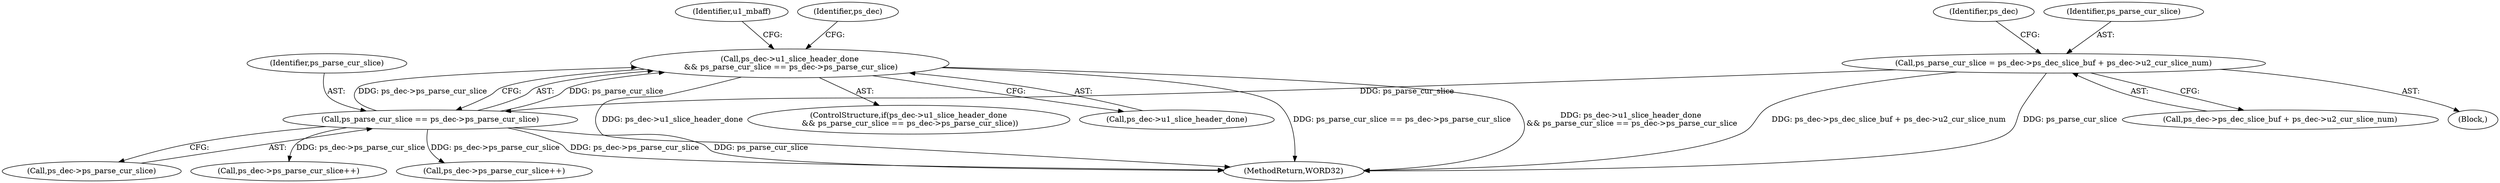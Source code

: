 digraph "0_Android_0b23c81c3dd9ec38f7e6806a3955fed1925541a0_1@pointer" {
"1000528" [label="(Call,ps_dec->u1_slice_header_done\n && ps_parse_cur_slice == ps_dec->ps_parse_cur_slice)"];
"1000532" [label="(Call,ps_parse_cur_slice == ps_dec->ps_parse_cur_slice)"];
"1000518" [label="(Call,ps_parse_cur_slice = ps_dec->ps_dec_slice_buf + ps_dec->u2_cur_slice_num)"];
"1000532" [label="(Call,ps_parse_cur_slice == ps_dec->ps_parse_cur_slice)"];
"1000530" [label="(Identifier,ps_dec)"];
"1000528" [label="(Call,ps_dec->u1_slice_header_done\n && ps_parse_cur_slice == ps_dec->ps_parse_cur_slice)"];
"1000540" [label="(Identifier,u1_mbaff)"];
"1000533" [label="(Identifier,ps_parse_cur_slice)"];
"1000518" [label="(Call,ps_parse_cur_slice = ps_dec->ps_dec_slice_buf + ps_dec->u2_cur_slice_num)"];
"1000801" [label="(Identifier,ps_dec)"];
"1000529" [label="(Call,ps_dec->u1_slice_header_done)"];
"1000534" [label="(Call,ps_dec->ps_parse_cur_slice)"];
"1000793" [label="(Call,ps_dec->ps_parse_cur_slice++)"];
"1000516" [label="(Block,)"];
"1000519" [label="(Identifier,ps_parse_cur_slice)"];
"1001380" [label="(Call,ps_dec->ps_parse_cur_slice++)"];
"1001422" [label="(MethodReturn,WORD32)"];
"1000527" [label="(ControlStructure,if(ps_dec->u1_slice_header_done\n && ps_parse_cur_slice == ps_dec->ps_parse_cur_slice))"];
"1000520" [label="(Call,ps_dec->ps_dec_slice_buf + ps_dec->u2_cur_slice_num)"];
"1000528" -> "1000527"  [label="AST: "];
"1000528" -> "1000529"  [label="CFG: "];
"1000528" -> "1000532"  [label="CFG: "];
"1000529" -> "1000528"  [label="AST: "];
"1000532" -> "1000528"  [label="AST: "];
"1000540" -> "1000528"  [label="CFG: "];
"1000801" -> "1000528"  [label="CFG: "];
"1000528" -> "1001422"  [label="DDG: ps_dec->u1_slice_header_done\n && ps_parse_cur_slice == ps_dec->ps_parse_cur_slice"];
"1000528" -> "1001422"  [label="DDG: ps_dec->u1_slice_header_done"];
"1000528" -> "1001422"  [label="DDG: ps_parse_cur_slice == ps_dec->ps_parse_cur_slice"];
"1000532" -> "1000528"  [label="DDG: ps_parse_cur_slice"];
"1000532" -> "1000528"  [label="DDG: ps_dec->ps_parse_cur_slice"];
"1000532" -> "1000534"  [label="CFG: "];
"1000533" -> "1000532"  [label="AST: "];
"1000534" -> "1000532"  [label="AST: "];
"1000532" -> "1001422"  [label="DDG: ps_parse_cur_slice"];
"1000532" -> "1001422"  [label="DDG: ps_dec->ps_parse_cur_slice"];
"1000518" -> "1000532"  [label="DDG: ps_parse_cur_slice"];
"1000532" -> "1000793"  [label="DDG: ps_dec->ps_parse_cur_slice"];
"1000532" -> "1001380"  [label="DDG: ps_dec->ps_parse_cur_slice"];
"1000518" -> "1000516"  [label="AST: "];
"1000518" -> "1000520"  [label="CFG: "];
"1000519" -> "1000518"  [label="AST: "];
"1000520" -> "1000518"  [label="AST: "];
"1000530" -> "1000518"  [label="CFG: "];
"1000518" -> "1001422"  [label="DDG: ps_dec->ps_dec_slice_buf + ps_dec->u2_cur_slice_num"];
"1000518" -> "1001422"  [label="DDG: ps_parse_cur_slice"];
}

